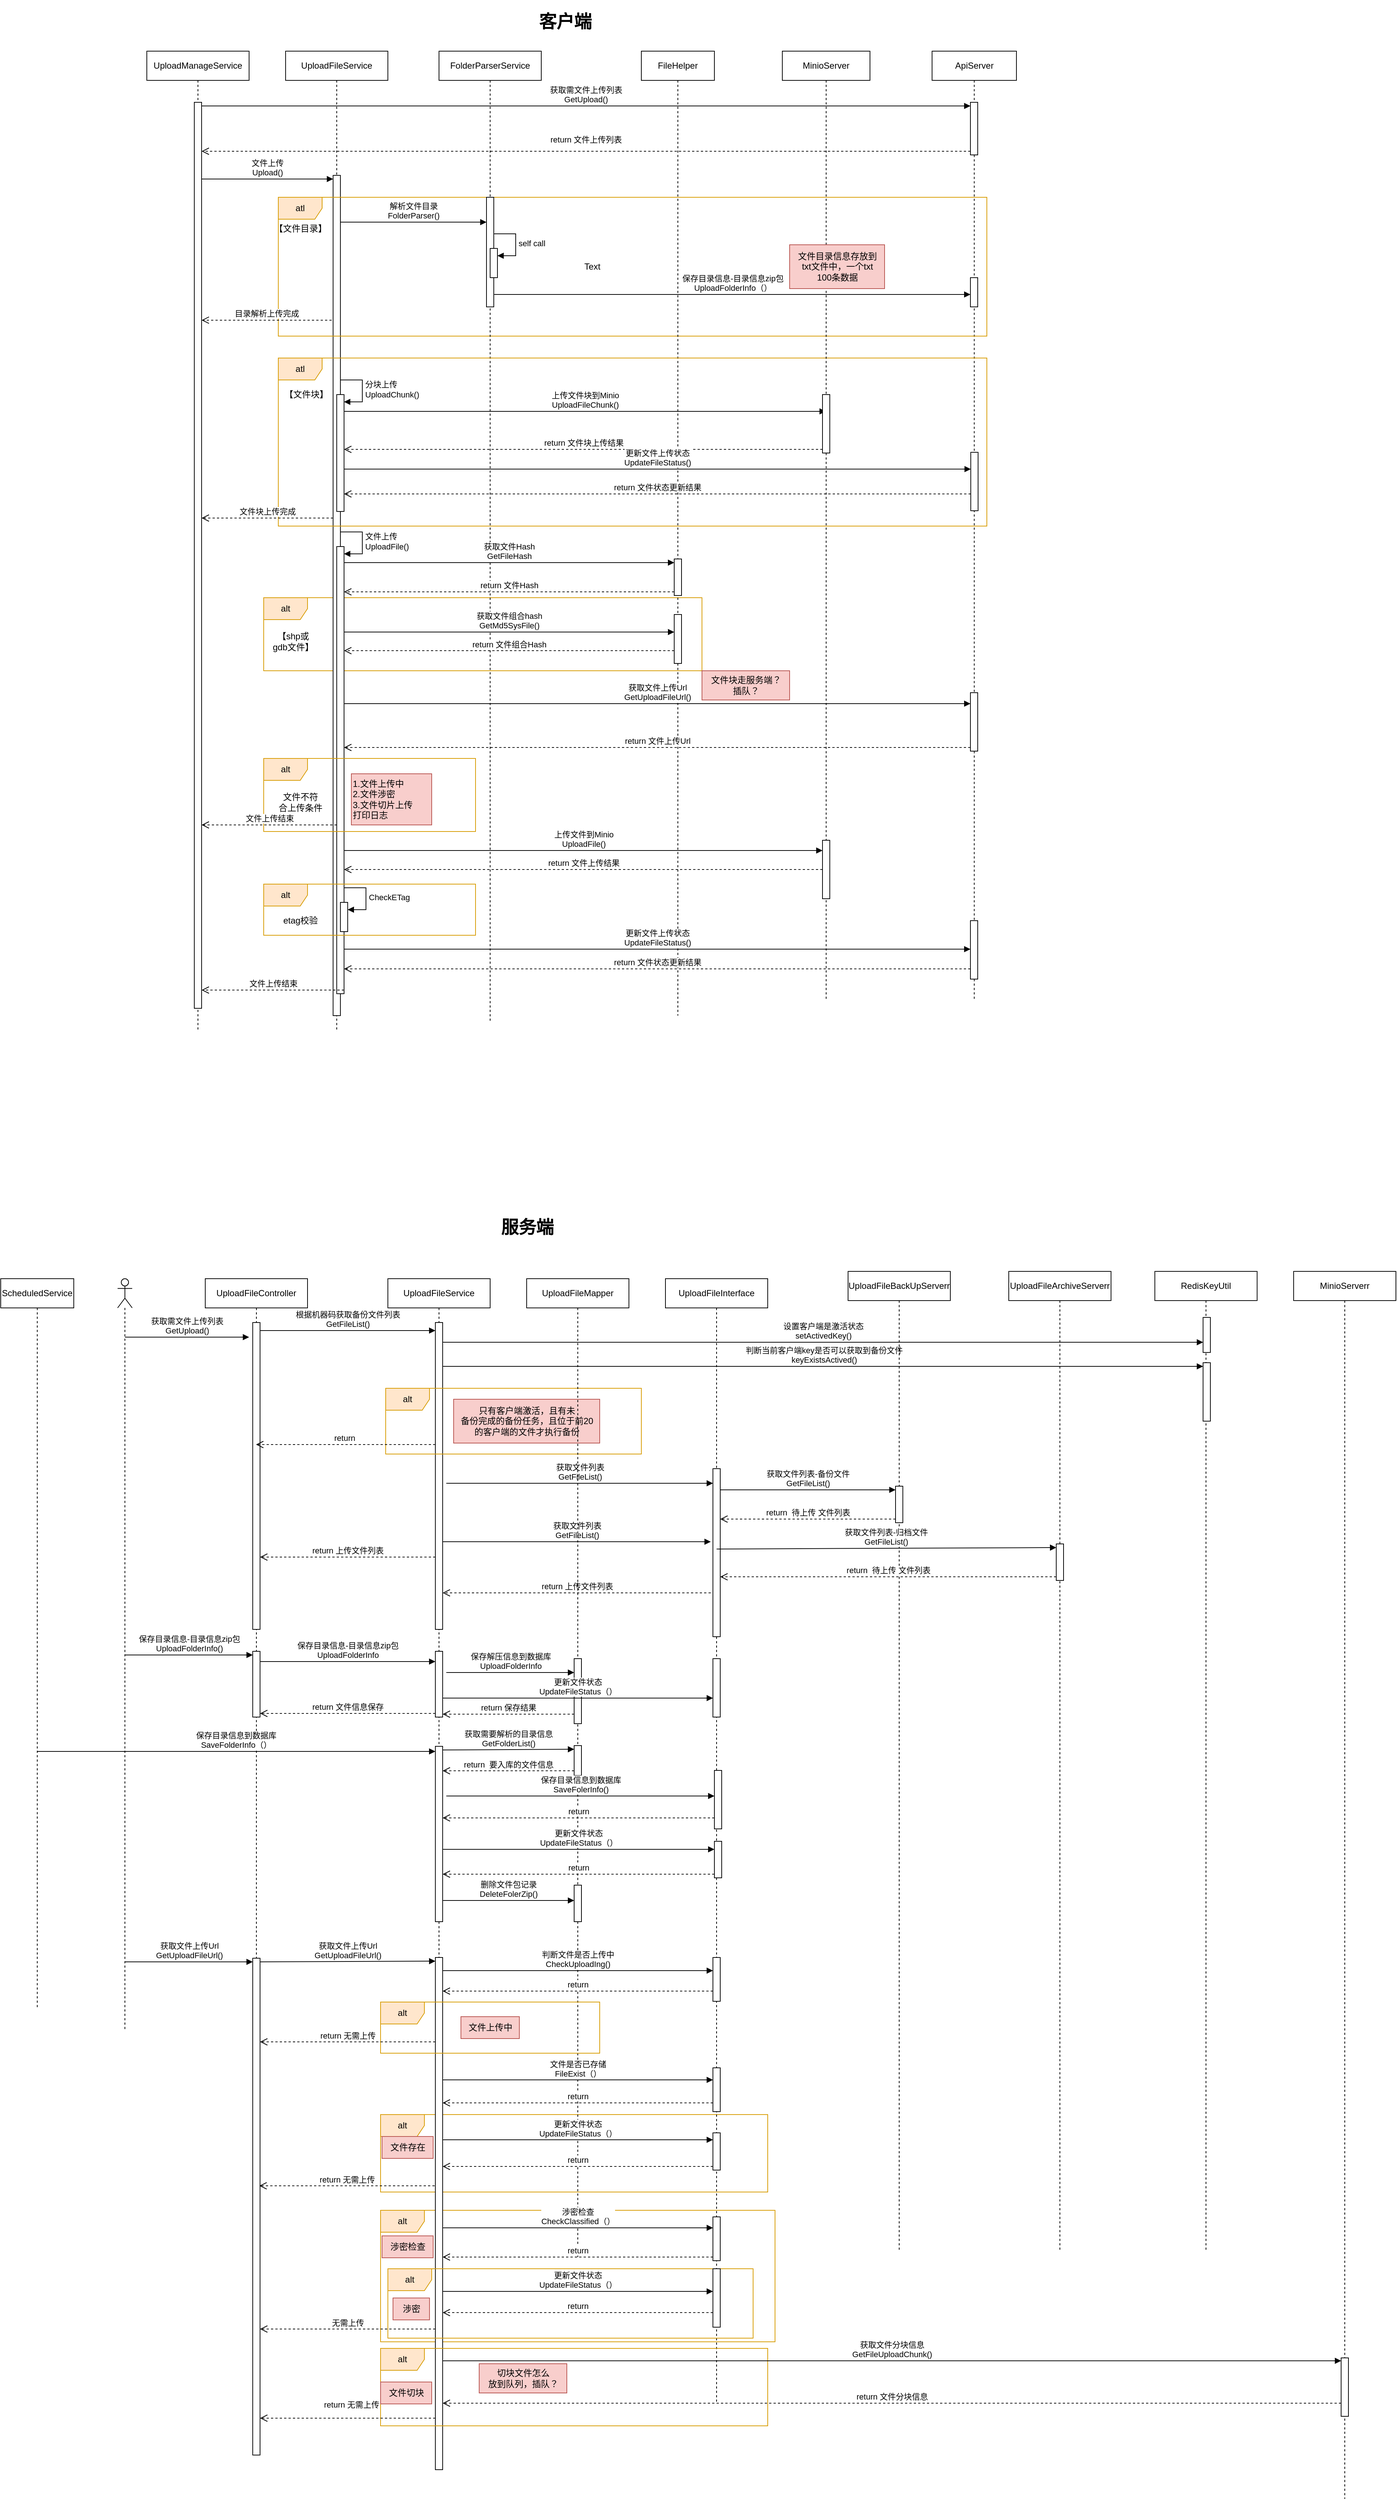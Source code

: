 <mxfile version="22.1.5" type="github">
  <diagram name="第 1 页" id="ISHrla_YPLOknCXL0Kuk">
    <mxGraphModel dx="2022" dy="622" grid="1" gridSize="10" guides="1" tooltips="1" connect="1" arrows="1" fold="1" page="1" pageScale="1" pageWidth="827" pageHeight="1169" math="0" shadow="0">
      <root>
        <mxCell id="0" />
        <mxCell id="1" parent="0" />
        <mxCell id="JdRyD5E2xtzkE8RPLCQu-171" value="alt" style="shape=umlFrame;whiteSpace=wrap;html=1;pointerEvents=0;fillColor=#ffe6cc;strokeColor=#d79b00;" vertex="1" parent="1">
          <mxGeometry x="370" y="3004" width="530" height="106" as="geometry" />
        </mxCell>
        <mxCell id="JdRyD5E2xtzkE8RPLCQu-163" value="alt" style="shape=umlFrame;whiteSpace=wrap;html=1;pointerEvents=0;fillColor=#ffe6cc;strokeColor=#d79b00;" vertex="1" parent="1">
          <mxGeometry x="370" y="3135" width="540" height="180" as="geometry" />
        </mxCell>
        <mxCell id="JdRyD5E2xtzkE8RPLCQu-32" value="alt" style="shape=umlFrame;whiteSpace=wrap;html=1;pointerEvents=0;fillColor=#ffe6cc;strokeColor=#d79b00;" vertex="1" parent="1">
          <mxGeometry x="210" y="928" width="600" height="100" as="geometry" />
        </mxCell>
        <mxCell id="JdRyD5E2xtzkE8RPLCQu-1" value="UploadManageService" style="shape=umlLifeline;perimeter=lifelinePerimeter;whiteSpace=wrap;html=1;container=1;dropTarget=0;collapsible=0;recursiveResize=0;outlineConnect=0;portConstraint=eastwest;newEdgeStyle={&quot;curved&quot;:0,&quot;rounded&quot;:0};" vertex="1" parent="1">
          <mxGeometry x="50" y="180" width="140" height="1340" as="geometry" />
        </mxCell>
        <mxCell id="JdRyD5E2xtzkE8RPLCQu-2" value="" style="html=1;points=[[0,0,0,0,5],[0,1,0,0,-5],[1,0,0,0,5],[1,1,0,0,-5]];perimeter=orthogonalPerimeter;outlineConnect=0;targetShapes=umlLifeline;portConstraint=eastwest;newEdgeStyle={&quot;curved&quot;:0,&quot;rounded&quot;:0};" vertex="1" parent="JdRyD5E2xtzkE8RPLCQu-1">
          <mxGeometry x="65" y="70" width="10" height="1240" as="geometry" />
        </mxCell>
        <mxCell id="JdRyD5E2xtzkE8RPLCQu-3" value="ApiServer" style="shape=umlLifeline;perimeter=lifelinePerimeter;whiteSpace=wrap;html=1;container=1;dropTarget=0;collapsible=0;recursiveResize=0;outlineConnect=0;portConstraint=eastwest;newEdgeStyle={&quot;curved&quot;:0,&quot;rounded&quot;:0};" vertex="1" parent="1">
          <mxGeometry x="1125" y="180" width="115.5" height="1300" as="geometry" />
        </mxCell>
        <mxCell id="JdRyD5E2xtzkE8RPLCQu-4" value="" style="html=1;points=[[0,0,0,0,5],[0,1,0,0,-5],[1,0,0,0,5],[1,1,0,0,-5]];perimeter=orthogonalPerimeter;outlineConnect=0;targetShapes=umlLifeline;portConstraint=eastwest;newEdgeStyle={&quot;curved&quot;:0,&quot;rounded&quot;:0};" vertex="1" parent="JdRyD5E2xtzkE8RPLCQu-3">
          <mxGeometry x="52.5" y="70" width="10" height="72" as="geometry" />
        </mxCell>
        <mxCell id="JdRyD5E2xtzkE8RPLCQu-5" value="" style="html=1;points=[[0,0,0,0,5],[0,1,0,0,-5],[1,0,0,0,5],[1,1,0,0,-5]];perimeter=orthogonalPerimeter;outlineConnect=0;targetShapes=umlLifeline;portConstraint=eastwest;newEdgeStyle={&quot;curved&quot;:0,&quot;rounded&quot;:0};" vertex="1" parent="JdRyD5E2xtzkE8RPLCQu-3">
          <mxGeometry x="52.5" y="310" width="10" height="40" as="geometry" />
        </mxCell>
        <mxCell id="JdRyD5E2xtzkE8RPLCQu-31" value="" style="html=1;points=[[0,0,0,0,5],[0,1,0,0,-5],[1,0,0,0,5],[1,1,0,0,-5]];perimeter=orthogonalPerimeter;outlineConnect=0;targetShapes=umlLifeline;portConstraint=eastwest;newEdgeStyle={&quot;curved&quot;:0,&quot;rounded&quot;:0};" vertex="1" parent="JdRyD5E2xtzkE8RPLCQu-3">
          <mxGeometry x="52.5" y="878" width="10" height="80" as="geometry" />
        </mxCell>
        <mxCell id="JdRyD5E2xtzkE8RPLCQu-73" value="" style="html=1;points=[[0,0,0,0,5],[0,1,0,0,-5],[1,0,0,0,5],[1,1,0,0,-5]];perimeter=orthogonalPerimeter;outlineConnect=0;targetShapes=umlLifeline;portConstraint=eastwest;newEdgeStyle={&quot;curved&quot;:0,&quot;rounded&quot;:0};" vertex="1" parent="JdRyD5E2xtzkE8RPLCQu-3">
          <mxGeometry x="52.5" y="1190" width="10" height="80" as="geometry" />
        </mxCell>
        <mxCell id="JdRyD5E2xtzkE8RPLCQu-8" value="获取需文件上传列表&lt;br&gt;GetUpload()" style="html=1;verticalAlign=bottom;endArrow=block;curved=0;rounded=0;entryX=0;entryY=0;entryDx=0;entryDy=5;entryPerimeter=0;exitX=1;exitY=0;exitDx=0;exitDy=5;exitPerimeter=0;" edge="1" parent="1" source="JdRyD5E2xtzkE8RPLCQu-2" target="JdRyD5E2xtzkE8RPLCQu-4">
          <mxGeometry x="-0.001" width="80" relative="1" as="geometry">
            <mxPoint x="130" y="260" as="sourcePoint" />
            <mxPoint x="210" y="260" as="targetPoint" />
            <mxPoint as="offset" />
          </mxGeometry>
        </mxCell>
        <mxCell id="JdRyD5E2xtzkE8RPLCQu-9" value="UploadFileService" style="shape=umlLifeline;perimeter=lifelinePerimeter;whiteSpace=wrap;html=1;container=1;dropTarget=0;collapsible=0;recursiveResize=0;outlineConnect=0;portConstraint=eastwest;newEdgeStyle={&quot;curved&quot;:0,&quot;rounded&quot;:0};" vertex="1" parent="1">
          <mxGeometry x="240" y="180" width="140" height="1340" as="geometry" />
        </mxCell>
        <mxCell id="JdRyD5E2xtzkE8RPLCQu-10" value="" style="html=1;points=[[0,0,0,0,5],[0,1,0,0,-5],[1,0,0,0,5],[1,1,0,0,-5]];perimeter=orthogonalPerimeter;outlineConnect=0;targetShapes=umlLifeline;portConstraint=eastwest;newEdgeStyle={&quot;curved&quot;:0,&quot;rounded&quot;:0};" vertex="1" parent="JdRyD5E2xtzkE8RPLCQu-9">
          <mxGeometry x="65" y="170" width="10" height="1150" as="geometry" />
        </mxCell>
        <mxCell id="JdRyD5E2xtzkE8RPLCQu-38" value="" style="html=1;points=[[0,0,0,0,5],[0,1,0,0,-5],[1,0,0,0,5],[1,1,0,0,-5]];perimeter=orthogonalPerimeter;outlineConnect=0;targetShapes=umlLifeline;portConstraint=eastwest;newEdgeStyle={&quot;curved&quot;:0,&quot;rounded&quot;:0};" vertex="1" parent="JdRyD5E2xtzkE8RPLCQu-9">
          <mxGeometry x="70" y="678" width="10" height="612" as="geometry" />
        </mxCell>
        <mxCell id="JdRyD5E2xtzkE8RPLCQu-39" value="文件上传&lt;br&gt;UploadFile()" style="html=1;align=left;spacingLeft=2;endArrow=block;rounded=0;edgeStyle=orthogonalEdgeStyle;curved=0;rounded=0;" edge="1" target="JdRyD5E2xtzkE8RPLCQu-38" parent="JdRyD5E2xtzkE8RPLCQu-9">
          <mxGeometry relative="1" as="geometry">
            <mxPoint x="75" y="658" as="sourcePoint" />
            <Array as="points">
              <mxPoint x="105" y="688" />
            </Array>
          </mxGeometry>
        </mxCell>
        <mxCell id="JdRyD5E2xtzkE8RPLCQu-12" value="文件上传&lt;br&gt;Upload()" style="html=1;verticalAlign=bottom;endArrow=block;curved=0;rounded=0;entryX=0;entryY=0;entryDx=0;entryDy=5;entryPerimeter=0;" edge="1" parent="1" source="JdRyD5E2xtzkE8RPLCQu-2" target="JdRyD5E2xtzkE8RPLCQu-10">
          <mxGeometry width="80" relative="1" as="geometry">
            <mxPoint x="140" y="350" as="sourcePoint" />
            <mxPoint x="220" y="350" as="targetPoint" />
          </mxGeometry>
        </mxCell>
        <mxCell id="JdRyD5E2xtzkE8RPLCQu-13" value="atl" style="shape=umlFrame;whiteSpace=wrap;html=1;pointerEvents=0;fillColor=#ffe6cc;strokeColor=#d79b00;" vertex="1" parent="1">
          <mxGeometry x="230" y="380" width="970" height="190" as="geometry" />
        </mxCell>
        <mxCell id="JdRyD5E2xtzkE8RPLCQu-14" value="【文件目录&lt;span style=&quot;background-color: rgb(255, 255, 255);&quot;&gt;】&lt;/span&gt;" style="text;html=1;align=center;verticalAlign=middle;resizable=0;points=[];autosize=1;strokeColor=none;fillColor=none;" vertex="1" parent="1">
          <mxGeometry x="210" y="408" width="100" height="30" as="geometry" />
        </mxCell>
        <mxCell id="JdRyD5E2xtzkE8RPLCQu-15" value="FolderParserService" style="shape=umlLifeline;perimeter=lifelinePerimeter;whiteSpace=wrap;html=1;container=1;dropTarget=0;collapsible=0;recursiveResize=0;outlineConnect=0;portConstraint=eastwest;newEdgeStyle={&quot;curved&quot;:0,&quot;rounded&quot;:0};" vertex="1" parent="1">
          <mxGeometry x="450" y="180" width="140" height="1330" as="geometry" />
        </mxCell>
        <mxCell id="JdRyD5E2xtzkE8RPLCQu-16" value="" style="html=1;points=[[0,0,0,0,5],[0,1,0,0,-5],[1,0,0,0,5],[1,1,0,0,-5]];perimeter=orthogonalPerimeter;outlineConnect=0;targetShapes=umlLifeline;portConstraint=eastwest;newEdgeStyle={&quot;curved&quot;:0,&quot;rounded&quot;:0};" vertex="1" parent="JdRyD5E2xtzkE8RPLCQu-15">
          <mxGeometry x="65" y="200" width="10" height="150" as="geometry" />
        </mxCell>
        <mxCell id="JdRyD5E2xtzkE8RPLCQu-19" value="" style="html=1;points=[[0,0,0,0,5],[0,1,0,0,-5],[1,0,0,0,5],[1,1,0,0,-5]];perimeter=orthogonalPerimeter;outlineConnect=0;targetShapes=umlLifeline;portConstraint=eastwest;newEdgeStyle={&quot;curved&quot;:0,&quot;rounded&quot;:0};" vertex="1" parent="JdRyD5E2xtzkE8RPLCQu-15">
          <mxGeometry x="70" y="270" width="10" height="40" as="geometry" />
        </mxCell>
        <mxCell id="JdRyD5E2xtzkE8RPLCQu-20" value="self call" style="html=1;align=left;spacingLeft=2;endArrow=block;rounded=0;edgeStyle=orthogonalEdgeStyle;curved=0;rounded=0;" edge="1" target="JdRyD5E2xtzkE8RPLCQu-19" parent="JdRyD5E2xtzkE8RPLCQu-15">
          <mxGeometry relative="1" as="geometry">
            <mxPoint x="75" y="250" as="sourcePoint" />
            <Array as="points">
              <mxPoint x="105" y="280" />
            </Array>
          </mxGeometry>
        </mxCell>
        <mxCell id="JdRyD5E2xtzkE8RPLCQu-17" value="解析文件目录&lt;br&gt;FolderParser()" style="html=1;verticalAlign=bottom;endArrow=block;curved=0;rounded=0;" edge="1" parent="1">
          <mxGeometry width="80" relative="1" as="geometry">
            <mxPoint x="315" y="414" as="sourcePoint" />
            <mxPoint x="515" y="414" as="targetPoint" />
            <mxPoint as="offset" />
          </mxGeometry>
        </mxCell>
        <mxCell id="JdRyD5E2xtzkE8RPLCQu-21" value="保存目录信息-目录信息zip包&lt;br&gt;UploadFolderInfo（）" style="html=1;verticalAlign=bottom;endArrow=block;curved=0;rounded=0;" edge="1" parent="1" target="JdRyD5E2xtzkE8RPLCQu-5">
          <mxGeometry x="0.001" width="80" relative="1" as="geometry">
            <mxPoint x="525" y="513" as="sourcePoint" />
            <mxPoint x="1177.75" y="513" as="targetPoint" />
            <mxPoint as="offset" />
          </mxGeometry>
        </mxCell>
        <mxCell id="JdRyD5E2xtzkE8RPLCQu-23" value="目录解析上传完成" style="html=1;verticalAlign=bottom;endArrow=open;dashed=1;endSize=8;curved=0;rounded=0;exitX=-0.2;exitY=0.415;exitDx=0;exitDy=0;exitPerimeter=0;" edge="1" parent="1">
          <mxGeometry relative="1" as="geometry">
            <mxPoint x="303" y="548.2" as="sourcePoint" />
            <mxPoint x="125" y="548.2" as="targetPoint" />
          </mxGeometry>
        </mxCell>
        <mxCell id="JdRyD5E2xtzkE8RPLCQu-24" value="FileHelper" style="shape=umlLifeline;perimeter=lifelinePerimeter;whiteSpace=wrap;html=1;container=1;dropTarget=0;collapsible=0;recursiveResize=0;outlineConnect=0;portConstraint=eastwest;newEdgeStyle={&quot;curved&quot;:0,&quot;rounded&quot;:0};" vertex="1" parent="1">
          <mxGeometry x="727" y="180" width="100" height="1320" as="geometry" />
        </mxCell>
        <mxCell id="JdRyD5E2xtzkE8RPLCQu-25" value="" style="html=1;points=[[0,0,0,0,5],[0,1,0,0,-5],[1,0,0,0,5],[1,1,0,0,-5]];perimeter=orthogonalPerimeter;outlineConnect=0;targetShapes=umlLifeline;portConstraint=eastwest;newEdgeStyle={&quot;curved&quot;:0,&quot;rounded&quot;:0};" vertex="1" parent="JdRyD5E2xtzkE8RPLCQu-24">
          <mxGeometry x="45" y="695" width="10" height="50" as="geometry" />
        </mxCell>
        <mxCell id="JdRyD5E2xtzkE8RPLCQu-26" value="获取文件Hash&lt;br&gt;GetFileHash" style="html=1;verticalAlign=bottom;endArrow=block;curved=0;rounded=0;entryX=0;entryY=0;entryDx=0;entryDy=5;entryPerimeter=0;" edge="1" parent="1" source="JdRyD5E2xtzkE8RPLCQu-38" target="JdRyD5E2xtzkE8RPLCQu-25">
          <mxGeometry width="80" relative="1" as="geometry">
            <mxPoint x="315" y="882" as="sourcePoint" />
            <mxPoint x="772" y="882" as="targetPoint" />
          </mxGeometry>
        </mxCell>
        <mxCell id="JdRyD5E2xtzkE8RPLCQu-27" value="return 文件上传列表" style="html=1;verticalAlign=bottom;endArrow=open;dashed=1;endSize=8;curved=0;rounded=0;exitX=0;exitY=1;exitDx=0;exitDy=-5;exitPerimeter=0;" edge="1" parent="1" source="JdRyD5E2xtzkE8RPLCQu-4" target="JdRyD5E2xtzkE8RPLCQu-2">
          <mxGeometry x="0.001" y="-7" relative="1" as="geometry">
            <mxPoint x="840" y="310" as="sourcePoint" />
            <mxPoint x="760" y="310" as="targetPoint" />
            <mxPoint as="offset" />
          </mxGeometry>
        </mxCell>
        <mxCell id="JdRyD5E2xtzkE8RPLCQu-29" value="return 文件Hash" style="html=1;verticalAlign=bottom;endArrow=open;dashed=1;endSize=8;curved=0;rounded=0;exitX=0;exitY=1;exitDx=0;exitDy=-5;exitPerimeter=0;" edge="1" parent="1" source="JdRyD5E2xtzkE8RPLCQu-25" target="JdRyD5E2xtzkE8RPLCQu-38">
          <mxGeometry relative="1" as="geometry">
            <mxPoint x="690" y="925" as="sourcePoint" />
            <mxPoint x="315" y="920" as="targetPoint" />
          </mxGeometry>
        </mxCell>
        <mxCell id="JdRyD5E2xtzkE8RPLCQu-33" value="【shp或&lt;br style=&quot;border-color: var(--border-color);&quot;&gt;gdb文件】" style="text;html=1;align=center;verticalAlign=middle;resizable=0;points=[];autosize=1;strokeColor=none;fillColor=none;" vertex="1" parent="1">
          <mxGeometry x="210" y="968" width="80" height="40" as="geometry" />
        </mxCell>
        <mxCell id="JdRyD5E2xtzkE8RPLCQu-34" value="获取文件组合hash&lt;br&gt;GetMd5SysFile()" style="html=1;verticalAlign=bottom;endArrow=block;curved=0;rounded=0;" edge="1" parent="1">
          <mxGeometry width="80" relative="1" as="geometry">
            <mxPoint x="320" y="975" as="sourcePoint" />
            <mxPoint x="772" y="975" as="targetPoint" />
          </mxGeometry>
        </mxCell>
        <mxCell id="JdRyD5E2xtzkE8RPLCQu-35" value="" style="html=1;points=[[0,0,0,0,5],[0,1,0,0,-5],[1,0,0,0,5],[1,1,0,0,-5]];perimeter=orthogonalPerimeter;outlineConnect=0;targetShapes=umlLifeline;portConstraint=eastwest;newEdgeStyle={&quot;curved&quot;:0,&quot;rounded&quot;:0};" vertex="1" parent="1">
          <mxGeometry x="772" y="951" width="10" height="67" as="geometry" />
        </mxCell>
        <mxCell id="JdRyD5E2xtzkE8RPLCQu-36" value="return 文件组合Hash" style="html=1;verticalAlign=bottom;endArrow=open;dashed=1;endSize=8;curved=0;rounded=0;" edge="1" parent="1">
          <mxGeometry relative="1" as="geometry">
            <mxPoint x="772" y="1000.5" as="sourcePoint" />
            <mxPoint x="320" y="1000.5" as="targetPoint" />
          </mxGeometry>
        </mxCell>
        <mxCell id="JdRyD5E2xtzkE8RPLCQu-40" value="获取文件上传Url&lt;br&gt;GetUploadFileUrl()" style="html=1;verticalAlign=bottom;endArrow=block;curved=0;rounded=0;" edge="1" parent="1">
          <mxGeometry x="0.001" width="80" relative="1" as="geometry">
            <mxPoint x="320" y="1073" as="sourcePoint" />
            <mxPoint x="1177.5" y="1073" as="targetPoint" />
            <mxPoint as="offset" />
          </mxGeometry>
        </mxCell>
        <mxCell id="JdRyD5E2xtzkE8RPLCQu-41" value="return 文件上传Url" style="html=1;verticalAlign=bottom;endArrow=open;dashed=1;endSize=8;curved=0;rounded=0;exitX=0;exitY=1;exitDx=0;exitDy=-5;exitPerimeter=0;" edge="1" parent="1" source="JdRyD5E2xtzkE8RPLCQu-31" target="JdRyD5E2xtzkE8RPLCQu-38">
          <mxGeometry x="0.001" relative="1" as="geometry">
            <mxPoint x="1150" y="1128" as="sourcePoint" />
            <mxPoint x="1070" y="1128" as="targetPoint" />
            <mxPoint as="offset" />
          </mxGeometry>
        </mxCell>
        <mxCell id="JdRyD5E2xtzkE8RPLCQu-42" value="alt" style="shape=umlFrame;whiteSpace=wrap;html=1;pointerEvents=0;fillColor=#ffe6cc;strokeColor=#d79b00;" vertex="1" parent="1">
          <mxGeometry x="210" y="1148" width="290" height="100" as="geometry" />
        </mxCell>
        <mxCell id="JdRyD5E2xtzkE8RPLCQu-43" value="文件不符&lt;br&gt;合上传条件" style="text;html=1;align=center;verticalAlign=middle;resizable=0;points=[];autosize=1;strokeColor=none;fillColor=none;" vertex="1" parent="1">
          <mxGeometry x="220" y="1188" width="80" height="40" as="geometry" />
        </mxCell>
        <mxCell id="JdRyD5E2xtzkE8RPLCQu-44" value="atl" style="shape=umlFrame;whiteSpace=wrap;html=1;pointerEvents=0;fillColor=#ffe6cc;strokeColor=#d79b00;" vertex="1" parent="1">
          <mxGeometry x="230" y="600" width="970" height="230" as="geometry" />
        </mxCell>
        <mxCell id="JdRyD5E2xtzkE8RPLCQu-45" value="【文件块&lt;span style=&quot;background-color: rgb(255, 255, 255);&quot;&gt;】&lt;/span&gt;" style="text;html=1;align=center;verticalAlign=middle;resizable=0;points=[];autosize=1;strokeColor=none;fillColor=none;" vertex="1" parent="1">
          <mxGeometry x="228" y="635" width="80" height="30" as="geometry" />
        </mxCell>
        <mxCell id="JdRyD5E2xtzkE8RPLCQu-46" value="" style="html=1;points=[[0,0,0,0,5],[0,1,0,0,-5],[1,0,0,0,5],[1,1,0,0,-5]];perimeter=orthogonalPerimeter;outlineConnect=0;targetShapes=umlLifeline;portConstraint=eastwest;newEdgeStyle={&quot;curved&quot;:0,&quot;rounded&quot;:0};" vertex="1" parent="1">
          <mxGeometry x="310" y="650" width="10" height="160" as="geometry" />
        </mxCell>
        <mxCell id="JdRyD5E2xtzkE8RPLCQu-47" value="分块上传&lt;br&gt;UploadChunk()" style="html=1;align=left;spacingLeft=2;endArrow=block;rounded=0;edgeStyle=orthogonalEdgeStyle;curved=0;rounded=0;" edge="1" target="JdRyD5E2xtzkE8RPLCQu-46" parent="1">
          <mxGeometry relative="1" as="geometry">
            <mxPoint x="315" y="630" as="sourcePoint" />
            <Array as="points">
              <mxPoint x="345" y="660" />
            </Array>
          </mxGeometry>
        </mxCell>
        <mxCell id="JdRyD5E2xtzkE8RPLCQu-48" value="上传文件块到Minio&lt;br&gt;UploadFileChunk()" style="html=1;verticalAlign=bottom;endArrow=block;curved=0;rounded=0;" edge="1" parent="1">
          <mxGeometry x="0.001" width="80" relative="1" as="geometry">
            <mxPoint x="320" y="673" as="sourcePoint" />
            <mxPoint x="979.5" y="673" as="targetPoint" />
            <mxPoint as="offset" />
          </mxGeometry>
        </mxCell>
        <mxCell id="JdRyD5E2xtzkE8RPLCQu-49" value="MinioServer" style="shape=umlLifeline;perimeter=lifelinePerimeter;whiteSpace=wrap;html=1;container=1;dropTarget=0;collapsible=0;recursiveResize=0;outlineConnect=0;portConstraint=eastwest;newEdgeStyle={&quot;curved&quot;:0,&quot;rounded&quot;:0};" vertex="1" parent="1">
          <mxGeometry x="920" y="180" width="120" height="1300" as="geometry" />
        </mxCell>
        <mxCell id="JdRyD5E2xtzkE8RPLCQu-51" value="" style="html=1;points=[[0,0,0,0,5],[0,1,0,0,-5],[1,0,0,0,5],[1,1,0,0,-5]];perimeter=orthogonalPerimeter;outlineConnect=0;targetShapes=umlLifeline;portConstraint=eastwest;newEdgeStyle={&quot;curved&quot;:0,&quot;rounded&quot;:0};" vertex="1" parent="JdRyD5E2xtzkE8RPLCQu-49">
          <mxGeometry x="55" y="470" width="10" height="80" as="geometry" />
        </mxCell>
        <mxCell id="JdRyD5E2xtzkE8RPLCQu-65" value="" style="html=1;points=[[0,0,0,0,5],[0,1,0,0,-5],[1,0,0,0,5],[1,1,0,0,-5]];perimeter=orthogonalPerimeter;outlineConnect=0;targetShapes=umlLifeline;portConstraint=eastwest;newEdgeStyle={&quot;curved&quot;:0,&quot;rounded&quot;:0};" vertex="1" parent="JdRyD5E2xtzkE8RPLCQu-49">
          <mxGeometry x="55" y="1080" width="10" height="80" as="geometry" />
        </mxCell>
        <mxCell id="JdRyD5E2xtzkE8RPLCQu-52" value="return 文件块上传结果" style="html=1;verticalAlign=bottom;endArrow=open;dashed=1;endSize=8;curved=0;rounded=0;exitX=0;exitY=1;exitDx=0;exitDy=-5;exitPerimeter=0;" edge="1" parent="1" source="JdRyD5E2xtzkE8RPLCQu-51" target="JdRyD5E2xtzkE8RPLCQu-46">
          <mxGeometry relative="1" as="geometry">
            <mxPoint x="750" y="730" as="sourcePoint" />
            <mxPoint x="670" y="730" as="targetPoint" />
          </mxGeometry>
        </mxCell>
        <mxCell id="JdRyD5E2xtzkE8RPLCQu-53" value="" style="html=1;points=[[0,0,0,0,5],[0,1,0,0,-5],[1,0,0,0,5],[1,1,0,0,-5]];perimeter=orthogonalPerimeter;outlineConnect=0;targetShapes=umlLifeline;portConstraint=eastwest;newEdgeStyle={&quot;curved&quot;:0,&quot;rounded&quot;:0};" vertex="1" parent="1">
          <mxGeometry x="1178" y="729" width="10" height="80" as="geometry" />
        </mxCell>
        <mxCell id="JdRyD5E2xtzkE8RPLCQu-54" value="更新文件上传状态&lt;br&gt;UpdateFileStatus()" style="html=1;verticalAlign=bottom;endArrow=block;curved=0;rounded=0;" edge="1" parent="1">
          <mxGeometry width="80" relative="1" as="geometry">
            <mxPoint x="320" y="752" as="sourcePoint" />
            <mxPoint x="1178" y="752" as="targetPoint" />
            <mxPoint as="offset" />
          </mxGeometry>
        </mxCell>
        <mxCell id="JdRyD5E2xtzkE8RPLCQu-56" value="return 文件状态更新结果" style="html=1;verticalAlign=bottom;endArrow=open;dashed=1;endSize=8;curved=0;rounded=0;entryX=1;entryY=0.875;entryDx=0;entryDy=0;entryPerimeter=0;" edge="1" parent="1">
          <mxGeometry relative="1" as="geometry">
            <mxPoint x="1178" y="786" as="sourcePoint" />
            <mxPoint x="320" y="786" as="targetPoint" />
          </mxGeometry>
        </mxCell>
        <mxCell id="JdRyD5E2xtzkE8RPLCQu-57" value="文件块上传完成" style="html=1;verticalAlign=bottom;endArrow=open;dashed=1;endSize=8;curved=0;rounded=0;" edge="1" parent="1">
          <mxGeometry relative="1" as="geometry">
            <mxPoint x="305" y="819" as="sourcePoint" />
            <mxPoint x="125" y="819" as="targetPoint" />
          </mxGeometry>
        </mxCell>
        <mxCell id="JdRyD5E2xtzkE8RPLCQu-60" value="1.文件上传中&lt;br&gt;2.文件涉密&lt;br&gt;3.文件切片上传&lt;br&gt;打印日志" style="text;html=1;align=left;verticalAlign=middle;resizable=0;points=[];autosize=1;strokeColor=#b85450;fillColor=#f8cecc;" vertex="1" parent="1">
          <mxGeometry x="330" y="1169" width="110" height="70" as="geometry" />
        </mxCell>
        <mxCell id="JdRyD5E2xtzkE8RPLCQu-64" value="文件上传结束" style="html=1;verticalAlign=bottom;endArrow=open;dashed=1;endSize=8;curved=0;rounded=0;" edge="1" parent="1">
          <mxGeometry relative="1" as="geometry">
            <mxPoint x="310" y="1239" as="sourcePoint" />
            <mxPoint x="125" y="1239" as="targetPoint" />
          </mxGeometry>
        </mxCell>
        <mxCell id="JdRyD5E2xtzkE8RPLCQu-66" value="上传文件到Minio&lt;br style=&quot;border-color: var(--border-color);&quot;&gt;UploadFile()" style="html=1;verticalAlign=bottom;endArrow=block;curved=0;rounded=0;" edge="1" parent="1">
          <mxGeometry x="0.002" width="80" relative="1" as="geometry">
            <mxPoint x="320" y="1274" as="sourcePoint" />
            <mxPoint x="975" y="1274" as="targetPoint" />
            <mxPoint as="offset" />
          </mxGeometry>
        </mxCell>
        <mxCell id="JdRyD5E2xtzkE8RPLCQu-67" value="return 文件上传结果" style="html=1;verticalAlign=bottom;endArrow=open;dashed=1;endSize=8;curved=0;rounded=0;" edge="1" parent="1" source="JdRyD5E2xtzkE8RPLCQu-65" target="JdRyD5E2xtzkE8RPLCQu-38">
          <mxGeometry relative="1" as="geometry">
            <mxPoint x="830" y="1320" as="sourcePoint" />
            <mxPoint x="750" y="1320" as="targetPoint" />
          </mxGeometry>
        </mxCell>
        <mxCell id="JdRyD5E2xtzkE8RPLCQu-68" value="alt" style="shape=umlFrame;whiteSpace=wrap;html=1;pointerEvents=0;fillColor=#ffe6cc;strokeColor=#d79b00;" vertex="1" parent="1">
          <mxGeometry x="210" y="1320" width="290" height="70" as="geometry" />
        </mxCell>
        <mxCell id="JdRyD5E2xtzkE8RPLCQu-69" value="etag校验" style="text;html=1;align=center;verticalAlign=middle;resizable=0;points=[];autosize=1;strokeColor=none;fillColor=none;" vertex="1" parent="1">
          <mxGeometry x="225" y="1355" width="70" height="30" as="geometry" />
        </mxCell>
        <mxCell id="JdRyD5E2xtzkE8RPLCQu-70" value="" style="html=1;points=[[0,0,0,0,5],[0,1,0,0,-5],[1,0,0,0,5],[1,1,0,0,-5]];perimeter=orthogonalPerimeter;outlineConnect=0;targetShapes=umlLifeline;portConstraint=eastwest;newEdgeStyle={&quot;curved&quot;:0,&quot;rounded&quot;:0};" vertex="1" parent="1">
          <mxGeometry x="315" y="1345" width="10" height="40" as="geometry" />
        </mxCell>
        <mxCell id="JdRyD5E2xtzkE8RPLCQu-71" value="CheckETag" style="html=1;align=left;spacingLeft=2;endArrow=block;rounded=0;edgeStyle=orthogonalEdgeStyle;curved=0;rounded=0;" edge="1" target="JdRyD5E2xtzkE8RPLCQu-70" parent="1">
          <mxGeometry relative="1" as="geometry">
            <mxPoint x="320" y="1325" as="sourcePoint" />
            <Array as="points">
              <mxPoint x="350" y="1355" />
            </Array>
          </mxGeometry>
        </mxCell>
        <mxCell id="JdRyD5E2xtzkE8RPLCQu-72" value="更新文件上传状态&lt;br style=&quot;border-color: var(--border-color);&quot;&gt;UpdateFileStatus()" style="html=1;verticalAlign=bottom;endArrow=block;curved=0;rounded=0;" edge="1" parent="1">
          <mxGeometry x="0.001" width="80" relative="1" as="geometry">
            <mxPoint x="320" y="1409" as="sourcePoint" />
            <mxPoint x="1177.5" y="1409" as="targetPoint" />
            <mxPoint as="offset" />
          </mxGeometry>
        </mxCell>
        <mxCell id="JdRyD5E2xtzkE8RPLCQu-75" value="return 文件状态更新结果" style="html=1;verticalAlign=bottom;endArrow=open;dashed=1;endSize=8;curved=0;rounded=0;" edge="1" parent="1">
          <mxGeometry x="0.001" relative="1" as="geometry">
            <mxPoint x="1177.5" y="1436" as="sourcePoint" />
            <mxPoint x="320" y="1436" as="targetPoint" />
            <mxPoint as="offset" />
          </mxGeometry>
        </mxCell>
        <mxCell id="JdRyD5E2xtzkE8RPLCQu-76" value="文件上传结束" style="html=1;verticalAlign=bottom;endArrow=open;dashed=1;endSize=8;curved=0;rounded=0;exitX=1;exitY=1;exitDx=0;exitDy=-5;exitPerimeter=0;" edge="1" parent="1" source="JdRyD5E2xtzkE8RPLCQu-38" target="JdRyD5E2xtzkE8RPLCQu-2">
          <mxGeometry relative="1" as="geometry">
            <mxPoint x="300" y="1450" as="sourcePoint" />
            <mxPoint x="220" y="1450" as="targetPoint" />
          </mxGeometry>
        </mxCell>
        <mxCell id="JdRyD5E2xtzkE8RPLCQu-79" value="文件块走服务端？&lt;br style=&quot;border-color: var(--border-color);&quot;&gt;&lt;span style=&quot;&quot;&gt;插队？&lt;/span&gt;" style="text;html=1;align=center;verticalAlign=middle;resizable=0;points=[];autosize=1;strokeColor=#b85450;fillColor=#f8cecc;" vertex="1" parent="1">
          <mxGeometry x="810" y="1028" width="120" height="40" as="geometry" />
        </mxCell>
        <mxCell id="JdRyD5E2xtzkE8RPLCQu-80" value="文件目录信息存放到&lt;br&gt;txt文件中，一个txt&lt;br&gt;100条数据" style="text;html=1;align=center;verticalAlign=middle;resizable=0;points=[];autosize=1;strokeColor=#b85450;fillColor=#f8cecc;" vertex="1" parent="1">
          <mxGeometry x="930" y="445" width="130" height="60" as="geometry" />
        </mxCell>
        <mxCell id="JdRyD5E2xtzkE8RPLCQu-81" value="UploadFileController" style="shape=umlLifeline;perimeter=lifelinePerimeter;whiteSpace=wrap;html=1;container=1;dropTarget=0;collapsible=0;recursiveResize=0;outlineConnect=0;portConstraint=eastwest;newEdgeStyle={&quot;curved&quot;:0,&quot;rounded&quot;:0};" vertex="1" parent="1">
          <mxGeometry x="130" y="1860" width="140" height="1610" as="geometry" />
        </mxCell>
        <mxCell id="JdRyD5E2xtzkE8RPLCQu-82" value="" style="html=1;points=[[0,0,0,0,5],[0,1,0,0,-5],[1,0,0,0,5],[1,1,0,0,-5]];perimeter=orthogonalPerimeter;outlineConnect=0;targetShapes=umlLifeline;portConstraint=eastwest;newEdgeStyle={&quot;curved&quot;:0,&quot;rounded&quot;:0};" vertex="1" parent="JdRyD5E2xtzkE8RPLCQu-81">
          <mxGeometry x="65" y="60" width="10" height="420" as="geometry" />
        </mxCell>
        <mxCell id="JdRyD5E2xtzkE8RPLCQu-122" value="" style="html=1;points=[[0,0,0,0,5],[0,1,0,0,-5],[1,0,0,0,5],[1,1,0,0,-5]];perimeter=orthogonalPerimeter;outlineConnect=0;targetShapes=umlLifeline;portConstraint=eastwest;newEdgeStyle={&quot;curved&quot;:0,&quot;rounded&quot;:0};" vertex="1" parent="JdRyD5E2xtzkE8RPLCQu-81">
          <mxGeometry x="65" y="510" width="10" height="90" as="geometry" />
        </mxCell>
        <mxCell id="JdRyD5E2xtzkE8RPLCQu-153" value="" style="html=1;points=[[0,0,0,0,5],[0,1,0,0,-5],[1,0,0,0,5],[1,1,0,0,-5]];perimeter=orthogonalPerimeter;outlineConnect=0;targetShapes=umlLifeline;portConstraint=eastwest;newEdgeStyle={&quot;curved&quot;:0,&quot;rounded&quot;:0};" vertex="1" parent="JdRyD5E2xtzkE8RPLCQu-81">
          <mxGeometry x="65" y="930" width="10" height="680" as="geometry" />
        </mxCell>
        <mxCell id="JdRyD5E2xtzkE8RPLCQu-83" value="Text" style="text;html=1;strokeColor=none;fillColor=none;align=center;verticalAlign=middle;whiteSpace=wrap;rounded=0;" vertex="1" parent="1">
          <mxGeometry x="630" y="460" width="60" height="30" as="geometry" />
        </mxCell>
        <mxCell id="JdRyD5E2xtzkE8RPLCQu-84" value="&lt;h1&gt;客户端&lt;/h1&gt;&lt;p&gt;&lt;br&gt;&lt;/p&gt;" style="text;html=1;strokeColor=none;fillColor=none;spacing=5;spacingTop=-20;whiteSpace=wrap;overflow=hidden;rounded=0;" vertex="1" parent="1">
          <mxGeometry x="582" y="120" width="190" height="40" as="geometry" />
        </mxCell>
        <mxCell id="JdRyD5E2xtzkE8RPLCQu-85" value="&lt;h1&gt;服务端&lt;/h1&gt;&lt;p&gt;&lt;br&gt;&lt;/p&gt;" style="text;html=1;strokeColor=none;fillColor=none;spacing=5;spacingTop=-20;whiteSpace=wrap;overflow=hidden;rounded=0;" vertex="1" parent="1">
          <mxGeometry x="530" y="1770" width="190" height="40" as="geometry" />
        </mxCell>
        <mxCell id="JdRyD5E2xtzkE8RPLCQu-87" value="获取需文件上传列表&lt;br style=&quot;border-color: var(--border-color);&quot;&gt;GetUpload()" style="html=1;verticalAlign=bottom;endArrow=block;curved=0;rounded=0;" edge="1" parent="1" source="JdRyD5E2xtzkE8RPLCQu-90">
          <mxGeometry width="80" relative="1" as="geometry">
            <mxPoint x="70" y="1940" as="sourcePoint" />
            <mxPoint x="190" y="1940" as="targetPoint" />
            <mxPoint as="offset" />
          </mxGeometry>
        </mxCell>
        <mxCell id="JdRyD5E2xtzkE8RPLCQu-90" value="" style="shape=umlLifeline;perimeter=lifelinePerimeter;whiteSpace=wrap;html=1;container=1;dropTarget=0;collapsible=0;recursiveResize=0;outlineConnect=0;portConstraint=eastwest;newEdgeStyle={&quot;curved&quot;:0,&quot;rounded&quot;:0};participant=umlActor;" vertex="1" parent="1">
          <mxGeometry x="10" y="1860" width="20" height="1030" as="geometry" />
        </mxCell>
        <mxCell id="JdRyD5E2xtzkE8RPLCQu-91" value="UploadFileService" style="shape=umlLifeline;perimeter=lifelinePerimeter;whiteSpace=wrap;html=1;container=1;dropTarget=0;collapsible=0;recursiveResize=0;outlineConnect=0;portConstraint=eastwest;newEdgeStyle={&quot;curved&quot;:0,&quot;rounded&quot;:0};" vertex="1" parent="1">
          <mxGeometry x="380" y="1860" width="140" height="1630" as="geometry" />
        </mxCell>
        <mxCell id="JdRyD5E2xtzkE8RPLCQu-92" value="" style="html=1;points=[[0,0,0,0,5],[0,1,0,0,-5],[1,0,0,0,5],[1,1,0,0,-5]];perimeter=orthogonalPerimeter;outlineConnect=0;targetShapes=umlLifeline;portConstraint=eastwest;newEdgeStyle={&quot;curved&quot;:0,&quot;rounded&quot;:0};" vertex="1" parent="JdRyD5E2xtzkE8RPLCQu-91">
          <mxGeometry x="65" y="60" width="10" height="420" as="geometry" />
        </mxCell>
        <mxCell id="JdRyD5E2xtzkE8RPLCQu-124" value="" style="html=1;points=[[0,0,0,0,5],[0,1,0,0,-5],[1,0,0,0,5],[1,1,0,0,-5]];perimeter=orthogonalPerimeter;outlineConnect=0;targetShapes=umlLifeline;portConstraint=eastwest;newEdgeStyle={&quot;curved&quot;:0,&quot;rounded&quot;:0};" vertex="1" parent="JdRyD5E2xtzkE8RPLCQu-91">
          <mxGeometry x="65" y="510" width="10" height="90" as="geometry" />
        </mxCell>
        <mxCell id="JdRyD5E2xtzkE8RPLCQu-138" value="" style="html=1;points=[[0,0,0,0,5],[0,1,0,0,-5],[1,0,0,0,5],[1,1,0,0,-5]];perimeter=orthogonalPerimeter;outlineConnect=0;targetShapes=umlLifeline;portConstraint=eastwest;newEdgeStyle={&quot;curved&quot;:0,&quot;rounded&quot;:0};" vertex="1" parent="JdRyD5E2xtzkE8RPLCQu-91">
          <mxGeometry x="65" y="640" width="10" height="240" as="geometry" />
        </mxCell>
        <mxCell id="JdRyD5E2xtzkE8RPLCQu-155" value="" style="html=1;points=[[0,0,0,0,5],[0,1,0,0,-5],[1,0,0,0,5],[1,1,0,0,-5]];perimeter=orthogonalPerimeter;outlineConnect=0;targetShapes=umlLifeline;portConstraint=eastwest;newEdgeStyle={&quot;curved&quot;:0,&quot;rounded&quot;:0};" vertex="1" parent="JdRyD5E2xtzkE8RPLCQu-91">
          <mxGeometry x="65" y="929" width="10" height="701" as="geometry" />
        </mxCell>
        <mxCell id="JdRyD5E2xtzkE8RPLCQu-93" value="根据机器码获取备份文件列表&lt;br&gt;GetFileList()" style="html=1;verticalAlign=bottom;endArrow=block;curved=0;rounded=0;" edge="1" parent="1">
          <mxGeometry width="80" relative="1" as="geometry">
            <mxPoint x="205" y="1931" as="sourcePoint" />
            <mxPoint x="445" y="1931" as="targetPoint" />
          </mxGeometry>
        </mxCell>
        <mxCell id="JdRyD5E2xtzkE8RPLCQu-97" value="设置客户端是激活状态&lt;br&gt;setActivedKey()" style="html=1;verticalAlign=bottom;endArrow=block;curved=0;rounded=0;" edge="1" parent="1" target="JdRyD5E2xtzkE8RPLCQu-104">
          <mxGeometry width="80" relative="1" as="geometry">
            <mxPoint x="455" y="1947" as="sourcePoint" />
            <mxPoint x="949.5" y="1947" as="targetPoint" />
          </mxGeometry>
        </mxCell>
        <mxCell id="JdRyD5E2xtzkE8RPLCQu-98" value="alt" style="shape=umlFrame;whiteSpace=wrap;html=1;pointerEvents=0;fillColor=#ffe6cc;strokeColor=#d79b00;" vertex="1" parent="1">
          <mxGeometry x="377" y="2010" width="350" height="90" as="geometry" />
        </mxCell>
        <mxCell id="JdRyD5E2xtzkE8RPLCQu-99" value="只有客户端激活，且有未&lt;br&gt;备份完成的备份任务，且位于前20&lt;br&gt;的客户端的文件才执行备份" style="text;html=1;align=center;verticalAlign=middle;resizable=0;points=[];autosize=1;strokeColor=#b85450;fillColor=#f8cecc;" vertex="1" parent="1">
          <mxGeometry x="470" y="2025" width="200" height="60" as="geometry" />
        </mxCell>
        <mxCell id="JdRyD5E2xtzkE8RPLCQu-100" value="return&amp;nbsp;" style="html=1;verticalAlign=bottom;endArrow=open;dashed=1;endSize=8;curved=0;rounded=0;" edge="1" parent="1">
          <mxGeometry relative="1" as="geometry">
            <mxPoint x="445" y="2087" as="sourcePoint" />
            <mxPoint x="199.5" y="2087" as="targetPoint" />
          </mxGeometry>
        </mxCell>
        <mxCell id="JdRyD5E2xtzkE8RPLCQu-101" value="判断当前客户端key是否可以获取到备份文件&lt;br&gt;keyExistsActived()" style="html=1;verticalAlign=bottom;endArrow=block;curved=0;rounded=0;entryX=0;entryY=0;entryDx=0;entryDy=5;entryPerimeter=0;" edge="1" parent="1" source="JdRyD5E2xtzkE8RPLCQu-92" target="JdRyD5E2xtzkE8RPLCQu-106">
          <mxGeometry x="0.002" width="80" relative="1" as="geometry">
            <mxPoint x="465" y="1990" as="sourcePoint" />
            <mxPoint x="820" y="2000" as="targetPoint" />
            <mxPoint as="offset" />
          </mxGeometry>
        </mxCell>
        <mxCell id="JdRyD5E2xtzkE8RPLCQu-103" value="RedisKeyUtil" style="shape=umlLifeline;perimeter=lifelinePerimeter;whiteSpace=wrap;html=1;container=1;dropTarget=0;collapsible=0;recursiveResize=0;outlineConnect=0;portConstraint=eastwest;newEdgeStyle={&quot;curved&quot;:0,&quot;rounded&quot;:0};" vertex="1" parent="1">
          <mxGeometry x="1430" y="1850" width="140" height="1340" as="geometry" />
        </mxCell>
        <mxCell id="JdRyD5E2xtzkE8RPLCQu-104" value="" style="html=1;points=[[0,0,0,0,5],[0,1,0,0,-5],[1,0,0,0,5],[1,1,0,0,-5]];perimeter=orthogonalPerimeter;outlineConnect=0;targetShapes=umlLifeline;portConstraint=eastwest;newEdgeStyle={&quot;curved&quot;:0,&quot;rounded&quot;:0};" vertex="1" parent="JdRyD5E2xtzkE8RPLCQu-103">
          <mxGeometry x="66" y="63" width="10" height="48" as="geometry" />
        </mxCell>
        <mxCell id="JdRyD5E2xtzkE8RPLCQu-106" value="" style="html=1;points=[[0,0,0,0,5],[0,1,0,0,-5],[1,0,0,0,5],[1,1,0,0,-5]];perimeter=orthogonalPerimeter;outlineConnect=0;targetShapes=umlLifeline;portConstraint=eastwest;newEdgeStyle={&quot;curved&quot;:0,&quot;rounded&quot;:0};" vertex="1" parent="JdRyD5E2xtzkE8RPLCQu-103">
          <mxGeometry x="66" y="125" width="10" height="80" as="geometry" />
        </mxCell>
        <mxCell id="JdRyD5E2xtzkE8RPLCQu-107" value="UploadFileInterface" style="shape=umlLifeline;perimeter=lifelinePerimeter;whiteSpace=wrap;html=1;container=1;dropTarget=0;collapsible=0;recursiveResize=0;outlineConnect=0;portConstraint=eastwest;newEdgeStyle={&quot;curved&quot;:0,&quot;rounded&quot;:0};" vertex="1" parent="1">
          <mxGeometry x="760" y="1860" width="140" height="1540" as="geometry" />
        </mxCell>
        <mxCell id="JdRyD5E2xtzkE8RPLCQu-108" value="" style="html=1;points=[[0,0,0,0,5],[0,1,0,0,-5],[1,0,0,0,5],[1,1,0,0,-5]];perimeter=orthogonalPerimeter;outlineConnect=0;targetShapes=umlLifeline;portConstraint=eastwest;newEdgeStyle={&quot;curved&quot;:0,&quot;rounded&quot;:0};" vertex="1" parent="JdRyD5E2xtzkE8RPLCQu-107">
          <mxGeometry x="65" y="260" width="10" height="230" as="geometry" />
        </mxCell>
        <mxCell id="JdRyD5E2xtzkE8RPLCQu-127" value="" style="html=1;points=[[0,0,0,0,5],[0,1,0,0,-5],[1,0,0,0,5],[1,1,0,0,-5]];perimeter=orthogonalPerimeter;outlineConnect=0;targetShapes=umlLifeline;portConstraint=eastwest;newEdgeStyle={&quot;curved&quot;:0,&quot;rounded&quot;:0};" vertex="1" parent="JdRyD5E2xtzkE8RPLCQu-107">
          <mxGeometry x="65" y="520" width="10" height="80" as="geometry" />
        </mxCell>
        <mxCell id="JdRyD5E2xtzkE8RPLCQu-145" value="" style="html=1;points=[[0,0,0,0,5],[0,1,0,0,-5],[1,0,0,0,5],[1,1,0,0,-5]];perimeter=orthogonalPerimeter;outlineConnect=0;targetShapes=umlLifeline;portConstraint=eastwest;newEdgeStyle={&quot;curved&quot;:0,&quot;rounded&quot;:0};" vertex="1" parent="JdRyD5E2xtzkE8RPLCQu-107">
          <mxGeometry x="67" y="673" width="10" height="80" as="geometry" />
        </mxCell>
        <mxCell id="JdRyD5E2xtzkE8RPLCQu-148" value="" style="html=1;points=[[0,0,0,0,5],[0,1,0,0,-5],[1,0,0,0,5],[1,1,0,0,-5]];perimeter=orthogonalPerimeter;outlineConnect=0;targetShapes=umlLifeline;portConstraint=eastwest;newEdgeStyle={&quot;curved&quot;:0,&quot;rounded&quot;:0};" vertex="1" parent="JdRyD5E2xtzkE8RPLCQu-107">
          <mxGeometry x="67" y="770" width="10" height="50" as="geometry" />
        </mxCell>
        <mxCell id="JdRyD5E2xtzkE8RPLCQu-157" value="" style="html=1;points=[[0,0,0,0,5],[0,1,0,0,-5],[1,0,0,0,5],[1,1,0,0,-5]];perimeter=orthogonalPerimeter;outlineConnect=0;targetShapes=umlLifeline;portConstraint=eastwest;newEdgeStyle={&quot;curved&quot;:0,&quot;rounded&quot;:0};" vertex="1" parent="JdRyD5E2xtzkE8RPLCQu-107">
          <mxGeometry x="65" y="929" width="10" height="60" as="geometry" />
        </mxCell>
        <mxCell id="JdRyD5E2xtzkE8RPLCQu-165" value="" style="html=1;points=[[0,0,0,0,5],[0,1,0,0,-5],[1,0,0,0,5],[1,1,0,0,-5]];perimeter=orthogonalPerimeter;outlineConnect=0;targetShapes=umlLifeline;portConstraint=eastwest;newEdgeStyle={&quot;curved&quot;:0,&quot;rounded&quot;:0};" vertex="1" parent="JdRyD5E2xtzkE8RPLCQu-107">
          <mxGeometry x="65" y="1284" width="10" height="60" as="geometry" />
        </mxCell>
        <mxCell id="JdRyD5E2xtzkE8RPLCQu-174" value="" style="html=1;points=[[0,0,0,0,5],[0,1,0,0,-5],[1,0,0,0,5],[1,1,0,0,-5]];perimeter=orthogonalPerimeter;outlineConnect=0;targetShapes=umlLifeline;portConstraint=eastwest;newEdgeStyle={&quot;curved&quot;:0,&quot;rounded&quot;:0};" vertex="1" parent="JdRyD5E2xtzkE8RPLCQu-107">
          <mxGeometry x="65" y="1080" width="10" height="60" as="geometry" />
        </mxCell>
        <mxCell id="JdRyD5E2xtzkE8RPLCQu-109" value="获取文件列表&lt;br&gt;GetFileList()" style="html=1;verticalAlign=bottom;endArrow=block;curved=0;rounded=0;" edge="1" parent="1" target="JdRyD5E2xtzkE8RPLCQu-108">
          <mxGeometry x="0.003" width="80" relative="1" as="geometry">
            <mxPoint x="460" y="2140" as="sourcePoint" />
            <mxPoint x="540" y="2140" as="targetPoint" />
            <mxPoint as="offset" />
          </mxGeometry>
        </mxCell>
        <mxCell id="JdRyD5E2xtzkE8RPLCQu-110" value="return 上传文件列表" style="html=1;verticalAlign=bottom;endArrow=open;dashed=1;endSize=8;curved=0;rounded=0;" edge="1" parent="1">
          <mxGeometry x="-0.001" relative="1" as="geometry">
            <mxPoint x="822.0" y="2290" as="sourcePoint" />
            <mxPoint x="455" y="2290" as="targetPoint" />
            <mxPoint as="offset" />
          </mxGeometry>
        </mxCell>
        <mxCell id="JdRyD5E2xtzkE8RPLCQu-111" value="return 上传文件列表" style="html=1;verticalAlign=bottom;endArrow=open;dashed=1;endSize=8;curved=0;rounded=0;" edge="1" parent="1">
          <mxGeometry relative="1" as="geometry">
            <mxPoint x="445" y="2241" as="sourcePoint" />
            <mxPoint x="205" y="2241" as="targetPoint" />
            <mxPoint as="offset" />
          </mxGeometry>
        </mxCell>
        <mxCell id="JdRyD5E2xtzkE8RPLCQu-112" value="UploadFileBackUpServerr" style="shape=umlLifeline;perimeter=lifelinePerimeter;whiteSpace=wrap;html=1;container=1;dropTarget=0;collapsible=0;recursiveResize=0;outlineConnect=0;portConstraint=eastwest;newEdgeStyle={&quot;curved&quot;:0,&quot;rounded&quot;:0};" vertex="1" parent="1">
          <mxGeometry x="1010" y="1850" width="140" height="1340" as="geometry" />
        </mxCell>
        <mxCell id="JdRyD5E2xtzkE8RPLCQu-113" value="" style="html=1;points=[[0,0,0,0,5],[0,1,0,0,-5],[1,0,0,0,5],[1,1,0,0,-5]];perimeter=orthogonalPerimeter;outlineConnect=0;targetShapes=umlLifeline;portConstraint=eastwest;newEdgeStyle={&quot;curved&quot;:0,&quot;rounded&quot;:0};" vertex="1" parent="JdRyD5E2xtzkE8RPLCQu-112">
          <mxGeometry x="65" y="294" width="10" height="50" as="geometry" />
        </mxCell>
        <mxCell id="JdRyD5E2xtzkE8RPLCQu-114" value="UploadFileArchiveServerr" style="shape=umlLifeline;perimeter=lifelinePerimeter;whiteSpace=wrap;html=1;container=1;dropTarget=0;collapsible=0;recursiveResize=0;outlineConnect=0;portConstraint=eastwest;newEdgeStyle={&quot;curved&quot;:0,&quot;rounded&quot;:0};" vertex="1" parent="1">
          <mxGeometry x="1230" y="1850" width="140" height="1340" as="geometry" />
        </mxCell>
        <mxCell id="JdRyD5E2xtzkE8RPLCQu-115" value="" style="html=1;points=[[0,0,0,0,5],[0,1,0,0,-5],[1,0,0,0,5],[1,1,0,0,-5]];perimeter=orthogonalPerimeter;outlineConnect=0;targetShapes=umlLifeline;portConstraint=eastwest;newEdgeStyle={&quot;curved&quot;:0,&quot;rounded&quot;:0};" vertex="1" parent="JdRyD5E2xtzkE8RPLCQu-114">
          <mxGeometry x="65" y="373" width="10" height="50" as="geometry" />
        </mxCell>
        <mxCell id="JdRyD5E2xtzkE8RPLCQu-116" value="获取文件列表-备份文件&lt;br style=&quot;border-color: var(--border-color);&quot;&gt;GetFileList()" style="html=1;verticalAlign=bottom;endArrow=block;curved=0;rounded=0;entryX=0;entryY=0;entryDx=0;entryDy=5;entryPerimeter=0;" edge="1" parent="1" source="JdRyD5E2xtzkE8RPLCQu-108" target="JdRyD5E2xtzkE8RPLCQu-113">
          <mxGeometry x="0.001" width="80" relative="1" as="geometry">
            <mxPoint x="840" y="2170" as="sourcePoint" />
            <mxPoint x="920" y="2170" as="targetPoint" />
            <mxPoint as="offset" />
          </mxGeometry>
        </mxCell>
        <mxCell id="JdRyD5E2xtzkE8RPLCQu-118" value="return&amp;nbsp; 待上传 文件列表" style="html=1;verticalAlign=bottom;endArrow=open;dashed=1;endSize=8;curved=0;rounded=0;exitX=0;exitY=1;exitDx=0;exitDy=-5;exitPerimeter=0;" edge="1" parent="1" source="JdRyD5E2xtzkE8RPLCQu-113" target="JdRyD5E2xtzkE8RPLCQu-108">
          <mxGeometry relative="1" as="geometry">
            <mxPoint x="990" y="2190" as="sourcePoint" />
            <mxPoint x="910" y="2190" as="targetPoint" />
          </mxGeometry>
        </mxCell>
        <mxCell id="JdRyD5E2xtzkE8RPLCQu-119" value="获取文件列表&lt;br style=&quot;border-color: var(--border-color);&quot;&gt;GetFileList()" style="html=1;verticalAlign=bottom;endArrow=block;curved=0;rounded=0;" edge="1" parent="1">
          <mxGeometry x="-0.001" width="80" relative="1" as="geometry">
            <mxPoint x="455" y="2220" as="sourcePoint" />
            <mxPoint x="822.0" y="2220" as="targetPoint" />
            <mxPoint as="offset" />
          </mxGeometry>
        </mxCell>
        <mxCell id="JdRyD5E2xtzkE8RPLCQu-120" value="获取文件列表-归档文件&lt;br style=&quot;border-color: var(--border-color);&quot;&gt;GetFileList()" style="html=1;verticalAlign=bottom;endArrow=block;curved=0;rounded=0;entryX=0;entryY=0;entryDx=0;entryDy=5;entryPerimeter=0;" edge="1" parent="1" target="JdRyD5E2xtzkE8RPLCQu-115">
          <mxGeometry width="80" relative="1" as="geometry">
            <mxPoint x="830" y="2230" as="sourcePoint" />
            <mxPoint x="910" y="2230" as="targetPoint" />
            <mxPoint as="offset" />
          </mxGeometry>
        </mxCell>
        <mxCell id="JdRyD5E2xtzkE8RPLCQu-121" value="return&amp;nbsp; 待上传 文件列表" style="html=1;verticalAlign=bottom;endArrow=open;dashed=1;endSize=8;curved=0;rounded=0;exitX=0;exitY=1;exitDx=0;exitDy=-5;exitPerimeter=0;" edge="1" parent="1" source="JdRyD5E2xtzkE8RPLCQu-115" target="JdRyD5E2xtzkE8RPLCQu-108">
          <mxGeometry x="0.001" relative="1" as="geometry">
            <mxPoint x="1200" y="2270" as="sourcePoint" />
            <mxPoint x="1120" y="2270" as="targetPoint" />
            <mxPoint as="offset" />
          </mxGeometry>
        </mxCell>
        <mxCell id="JdRyD5E2xtzkE8RPLCQu-123" value="保存目录信息-目录信息zip包&lt;br style=&quot;border-color: var(--border-color);&quot;&gt;UploadFolderInfo()" style="html=1;verticalAlign=bottom;endArrow=block;curved=0;rounded=0;entryX=0;entryY=0;entryDx=0;entryDy=5;entryPerimeter=0;" edge="1" parent="1" source="JdRyD5E2xtzkE8RPLCQu-90" target="JdRyD5E2xtzkE8RPLCQu-122">
          <mxGeometry x="-0.002" width="80" relative="1" as="geometry">
            <mxPoint x="60" y="2400" as="sourcePoint" />
            <mxPoint x="140" y="2400" as="targetPoint" />
            <mxPoint as="offset" />
          </mxGeometry>
        </mxCell>
        <mxCell id="JdRyD5E2xtzkE8RPLCQu-125" value="保存目录信息-目录信息zip包&lt;br style=&quot;border-color: var(--border-color);&quot;&gt;UploadFolderInfo" style="html=1;verticalAlign=bottom;endArrow=block;curved=0;rounded=0;" edge="1" parent="1">
          <mxGeometry width="80" relative="1" as="geometry">
            <mxPoint x="205" y="2384" as="sourcePoint" />
            <mxPoint x="445" y="2384" as="targetPoint" />
            <mxPoint as="offset" />
          </mxGeometry>
        </mxCell>
        <mxCell id="JdRyD5E2xtzkE8RPLCQu-128" value="UploadFileMapper" style="shape=umlLifeline;perimeter=lifelinePerimeter;whiteSpace=wrap;html=1;container=1;dropTarget=0;collapsible=0;recursiveResize=0;outlineConnect=0;portConstraint=eastwest;newEdgeStyle={&quot;curved&quot;:0,&quot;rounded&quot;:0};" vertex="1" parent="1">
          <mxGeometry x="570" y="1860" width="140" height="1340" as="geometry" />
        </mxCell>
        <mxCell id="JdRyD5E2xtzkE8RPLCQu-130" value="" style="html=1;points=[[0,0,0,0,5],[0,1,0,0,-5],[1,0,0,0,5],[1,1,0,0,-5]];perimeter=orthogonalPerimeter;outlineConnect=0;targetShapes=umlLifeline;portConstraint=eastwest;newEdgeStyle={&quot;curved&quot;:0,&quot;rounded&quot;:0};" vertex="1" parent="JdRyD5E2xtzkE8RPLCQu-128">
          <mxGeometry x="65" y="520" width="10" height="89" as="geometry" />
        </mxCell>
        <mxCell id="JdRyD5E2xtzkE8RPLCQu-139" value="" style="html=1;points=[[0,0,0,0,5],[0,1,0,0,-5],[1,0,0,0,5],[1,1,0,0,-5]];perimeter=orthogonalPerimeter;outlineConnect=0;targetShapes=umlLifeline;portConstraint=eastwest;newEdgeStyle={&quot;curved&quot;:0,&quot;rounded&quot;:0};" vertex="1" parent="JdRyD5E2xtzkE8RPLCQu-128">
          <mxGeometry x="65" y="639" width="10" height="41" as="geometry" />
        </mxCell>
        <mxCell id="JdRyD5E2xtzkE8RPLCQu-151" value="" style="html=1;points=[[0,0,0,0,5],[0,1,0,0,-5],[1,0,0,0,5],[1,1,0,0,-5]];perimeter=orthogonalPerimeter;outlineConnect=0;targetShapes=umlLifeline;portConstraint=eastwest;newEdgeStyle={&quot;curved&quot;:0,&quot;rounded&quot;:0};" vertex="1" parent="JdRyD5E2xtzkE8RPLCQu-128">
          <mxGeometry x="65" y="830" width="10" height="50" as="geometry" />
        </mxCell>
        <mxCell id="JdRyD5E2xtzkE8RPLCQu-131" value="保存解压信息到数据库&lt;br&gt;UploadFolderInfo" style="html=1;verticalAlign=bottom;endArrow=block;curved=0;rounded=0;" edge="1" parent="1">
          <mxGeometry width="80" relative="1" as="geometry">
            <mxPoint x="460" y="2399" as="sourcePoint" />
            <mxPoint x="635" y="2399" as="targetPoint" />
            <mxPoint as="offset" />
          </mxGeometry>
        </mxCell>
        <mxCell id="JdRyD5E2xtzkE8RPLCQu-132" value="return 保存结果" style="html=1;verticalAlign=bottom;endArrow=open;dashed=1;endSize=8;curved=0;rounded=0;entryX=1;entryY=1;entryDx=0;entryDy=-5;entryPerimeter=0;" edge="1" parent="1">
          <mxGeometry relative="1" as="geometry">
            <mxPoint x="635" y="2456" as="sourcePoint" />
            <mxPoint x="455" y="2456" as="targetPoint" />
            <mxPoint as="offset" />
          </mxGeometry>
        </mxCell>
        <mxCell id="JdRyD5E2xtzkE8RPLCQu-133" value="return 文件信息保存" style="html=1;verticalAlign=bottom;endArrow=open;dashed=1;endSize=8;curved=0;rounded=0;exitX=0;exitY=1;exitDx=0;exitDy=-5;exitPerimeter=0;entryX=1;entryY=1;entryDx=0;entryDy=-5;entryPerimeter=0;" edge="1" parent="1" source="JdRyD5E2xtzkE8RPLCQu-124" target="JdRyD5E2xtzkE8RPLCQu-122">
          <mxGeometry relative="1" as="geometry">
            <mxPoint x="425" y="2450" as="sourcePoint" />
            <mxPoint x="345" y="2450" as="targetPoint" />
          </mxGeometry>
        </mxCell>
        <mxCell id="JdRyD5E2xtzkE8RPLCQu-136" value="ScheduledService" style="shape=umlLifeline;perimeter=lifelinePerimeter;whiteSpace=wrap;html=1;container=1;dropTarget=0;collapsible=0;recursiveResize=0;outlineConnect=0;portConstraint=eastwest;newEdgeStyle={&quot;curved&quot;:0,&quot;rounded&quot;:0};" vertex="1" parent="1">
          <mxGeometry x="-150" y="1860" width="100" height="1000" as="geometry" />
        </mxCell>
        <mxCell id="JdRyD5E2xtzkE8RPLCQu-137" value="更新文件状态&lt;br&gt;UpdateFileStatus（）" style="html=1;verticalAlign=bottom;endArrow=block;curved=0;rounded=0;" edge="1" parent="1">
          <mxGeometry width="80" relative="1" as="geometry">
            <mxPoint x="455" y="2434" as="sourcePoint" />
            <mxPoint x="825" y="2434" as="targetPoint" />
          </mxGeometry>
        </mxCell>
        <mxCell id="JdRyD5E2xtzkE8RPLCQu-140" value="保存目录信息到数据库&lt;br&gt;SaveFolderInfo（）" style="html=1;verticalAlign=bottom;endArrow=block;curved=0;rounded=0;" edge="1" parent="1">
          <mxGeometry width="80" relative="1" as="geometry">
            <mxPoint x="-100.333" y="2507" as="sourcePoint" />
            <mxPoint x="445" y="2507" as="targetPoint" />
          </mxGeometry>
        </mxCell>
        <mxCell id="JdRyD5E2xtzkE8RPLCQu-143" value="获取需要解析的目录信息&lt;br&gt;GetFolderList()" style="html=1;verticalAlign=bottom;endArrow=block;curved=0;rounded=0;exitX=1;exitY=0;exitDx=0;exitDy=5;exitPerimeter=0;entryX=0;entryY=0;entryDx=0;entryDy=5;entryPerimeter=0;" edge="1" parent="1" source="JdRyD5E2xtzkE8RPLCQu-138" target="JdRyD5E2xtzkE8RPLCQu-139">
          <mxGeometry width="80" relative="1" as="geometry">
            <mxPoint x="460" y="2510" as="sourcePoint" />
            <mxPoint x="540" y="2510" as="targetPoint" />
          </mxGeometry>
        </mxCell>
        <mxCell id="JdRyD5E2xtzkE8RPLCQu-144" value="return&amp;nbsp; 要入库的文件信息" style="html=1;verticalAlign=bottom;endArrow=open;dashed=1;endSize=8;curved=0;rounded=0;" edge="1" parent="1">
          <mxGeometry relative="1" as="geometry">
            <mxPoint x="635" y="2533.5" as="sourcePoint" />
            <mxPoint x="455" y="2533.5" as="targetPoint" />
          </mxGeometry>
        </mxCell>
        <mxCell id="JdRyD5E2xtzkE8RPLCQu-146" value="保存目录信息到数据库&lt;br&gt;SaveFolerInfo()" style="html=1;verticalAlign=bottom;endArrow=block;curved=0;rounded=0;" edge="1" parent="1">
          <mxGeometry width="80" relative="1" as="geometry">
            <mxPoint x="460" y="2568" as="sourcePoint" />
            <mxPoint x="827" y="2568" as="targetPoint" />
          </mxGeometry>
        </mxCell>
        <mxCell id="JdRyD5E2xtzkE8RPLCQu-147" value="return" style="html=1;verticalAlign=bottom;endArrow=open;dashed=1;endSize=8;curved=0;rounded=0;" edge="1" parent="1">
          <mxGeometry relative="1" as="geometry">
            <mxPoint x="827" y="2598" as="sourcePoint" />
            <mxPoint x="455" y="2598" as="targetPoint" />
          </mxGeometry>
        </mxCell>
        <mxCell id="JdRyD5E2xtzkE8RPLCQu-149" value="更新文件状态&lt;br&gt;UpdateFileStatus（）" style="html=1;verticalAlign=bottom;endArrow=block;curved=0;rounded=0;exitX=1;exitY=1;exitDx=0;exitDy=-5;exitPerimeter=0;" edge="1" parent="1">
          <mxGeometry width="80" relative="1" as="geometry">
            <mxPoint x="455" y="2641" as="sourcePoint" />
            <mxPoint x="827" y="2641" as="targetPoint" />
          </mxGeometry>
        </mxCell>
        <mxCell id="JdRyD5E2xtzkE8RPLCQu-150" value="return" style="html=1;verticalAlign=bottom;endArrow=open;dashed=1;endSize=8;curved=0;rounded=0;exitX=0;exitY=1;exitDx=0;exitDy=-5;exitPerimeter=0;" edge="1" parent="1" source="JdRyD5E2xtzkE8RPLCQu-148" target="JdRyD5E2xtzkE8RPLCQu-138">
          <mxGeometry relative="1" as="geometry">
            <mxPoint x="740" y="2670" as="sourcePoint" />
            <mxPoint x="660" y="2670" as="targetPoint" />
          </mxGeometry>
        </mxCell>
        <mxCell id="JdRyD5E2xtzkE8RPLCQu-152" value="删除文件包记录&lt;br&gt;DeleteFolerZip()" style="html=1;verticalAlign=bottom;endArrow=block;curved=0;rounded=0;" edge="1" parent="1">
          <mxGeometry width="80" relative="1" as="geometry">
            <mxPoint x="455" y="2711" as="sourcePoint" />
            <mxPoint x="635" y="2711" as="targetPoint" />
            <mxPoint as="offset" />
          </mxGeometry>
        </mxCell>
        <mxCell id="JdRyD5E2xtzkE8RPLCQu-154" value="获取文件上传Url&lt;br&gt;GetUploadFileUrl()" style="html=1;verticalAlign=bottom;endArrow=block;curved=0;rounded=0;entryX=0;entryY=0;entryDx=0;entryDy=5;entryPerimeter=0;" edge="1" parent="1" source="JdRyD5E2xtzkE8RPLCQu-90" target="JdRyD5E2xtzkE8RPLCQu-153">
          <mxGeometry width="80" relative="1" as="geometry">
            <mxPoint x="40" y="2810" as="sourcePoint" />
            <mxPoint x="120" y="2810" as="targetPoint" />
          </mxGeometry>
        </mxCell>
        <mxCell id="JdRyD5E2xtzkE8RPLCQu-156" value="获取文件上传Url&lt;br style=&quot;border-color: var(--border-color);&quot;&gt;GetUploadFileUrl()" style="html=1;verticalAlign=bottom;endArrow=block;curved=0;rounded=0;exitX=1;exitY=0;exitDx=0;exitDy=5;exitPerimeter=0;entryX=0;entryY=0;entryDx=0;entryDy=5;entryPerimeter=0;" edge="1" parent="1" source="JdRyD5E2xtzkE8RPLCQu-153" target="JdRyD5E2xtzkE8RPLCQu-155">
          <mxGeometry x="0.001" width="80" relative="1" as="geometry">
            <mxPoint x="220" y="2800" as="sourcePoint" />
            <mxPoint x="300" y="2800" as="targetPoint" />
            <mxPoint as="offset" />
          </mxGeometry>
        </mxCell>
        <mxCell id="JdRyD5E2xtzkE8RPLCQu-158" value="判断文件是否上传中&lt;br&gt;CheckUploadIng()" style="html=1;verticalAlign=bottom;endArrow=block;curved=0;rounded=0;" edge="1" parent="1">
          <mxGeometry width="80" relative="1" as="geometry">
            <mxPoint x="455" y="2807" as="sourcePoint" />
            <mxPoint x="825" y="2807" as="targetPoint" />
          </mxGeometry>
        </mxCell>
        <mxCell id="JdRyD5E2xtzkE8RPLCQu-159" value="return" style="html=1;verticalAlign=bottom;endArrow=open;dashed=1;endSize=8;curved=0;rounded=0;" edge="1" parent="1" source="JdRyD5E2xtzkE8RPLCQu-157">
          <mxGeometry relative="1" as="geometry">
            <mxPoint x="635" y="2835" as="sourcePoint" />
            <mxPoint x="455" y="2835" as="targetPoint" />
          </mxGeometry>
        </mxCell>
        <mxCell id="JdRyD5E2xtzkE8RPLCQu-160" value="alt" style="shape=umlFrame;whiteSpace=wrap;html=1;pointerEvents=0;fillColor=#ffe6cc;strokeColor=#d79b00;" vertex="1" parent="1">
          <mxGeometry x="370" y="2850" width="300" height="70" as="geometry" />
        </mxCell>
        <mxCell id="JdRyD5E2xtzkE8RPLCQu-161" value="文件上传中" style="text;html=1;align=center;verticalAlign=middle;resizable=0;points=[];autosize=1;strokeColor=#b85450;fillColor=#f8cecc;" vertex="1" parent="1">
          <mxGeometry x="480" y="2870" width="80" height="30" as="geometry" />
        </mxCell>
        <mxCell id="JdRyD5E2xtzkE8RPLCQu-162" value="return 无需上传" style="html=1;verticalAlign=bottom;endArrow=open;dashed=1;endSize=8;curved=0;rounded=0;" edge="1" parent="1">
          <mxGeometry relative="1" as="geometry">
            <mxPoint x="445" y="2904.5" as="sourcePoint" />
            <mxPoint x="205.0" y="2904.5" as="targetPoint" />
          </mxGeometry>
        </mxCell>
        <mxCell id="JdRyD5E2xtzkE8RPLCQu-164" value="涉密检查" style="text;html=1;align=center;verticalAlign=middle;resizable=0;points=[];autosize=1;strokeColor=#b85450;fillColor=#f8cecc;" vertex="1" parent="1">
          <mxGeometry x="372" y="3170" width="70" height="30" as="geometry" />
        </mxCell>
        <mxCell id="JdRyD5E2xtzkE8RPLCQu-166" value="涉密检查&lt;br&gt;CheckClassified（）" style="html=1;verticalAlign=bottom;endArrow=block;curved=0;rounded=0;" edge="1" parent="1" target="JdRyD5E2xtzkE8RPLCQu-165">
          <mxGeometry width="80" relative="1" as="geometry">
            <mxPoint x="455" y="3159" as="sourcePoint" />
            <mxPoint x="635" y="3159" as="targetPoint" />
          </mxGeometry>
        </mxCell>
        <mxCell id="JdRyD5E2xtzkE8RPLCQu-167" value="return" style="html=1;verticalAlign=bottom;endArrow=open;dashed=1;endSize=8;curved=0;rounded=0;exitX=0;exitY=1;exitDx=0;exitDy=-5;exitPerimeter=0;" edge="1" parent="1" source="JdRyD5E2xtzkE8RPLCQu-165">
          <mxGeometry relative="1" as="geometry">
            <mxPoint x="600" y="3195" as="sourcePoint" />
            <mxPoint x="455" y="3199" as="targetPoint" />
          </mxGeometry>
        </mxCell>
        <mxCell id="JdRyD5E2xtzkE8RPLCQu-168" value="alt" style="shape=umlFrame;whiteSpace=wrap;html=1;pointerEvents=0;fillColor=#ffe6cc;strokeColor=#d79b00;" vertex="1" parent="1">
          <mxGeometry x="380" y="3215" width="500" height="95" as="geometry" />
        </mxCell>
        <mxCell id="JdRyD5E2xtzkE8RPLCQu-169" value="涉密" style="text;html=1;align=center;verticalAlign=middle;resizable=0;points=[];autosize=1;strokeColor=#b85450;fillColor=#f8cecc;" vertex="1" parent="1">
          <mxGeometry x="387" y="3255" width="50" height="30" as="geometry" />
        </mxCell>
        <mxCell id="JdRyD5E2xtzkE8RPLCQu-173" value="文件存在" style="text;html=1;align=center;verticalAlign=middle;resizable=0;points=[];autosize=1;strokeColor=#b85450;fillColor=#f8cecc;" vertex="1" parent="1">
          <mxGeometry x="372" y="3034" width="70" height="30" as="geometry" />
        </mxCell>
        <mxCell id="JdRyD5E2xtzkE8RPLCQu-175" value="文件是否已存储&lt;br&gt;FileExist（）" style="html=1;verticalAlign=bottom;endArrow=block;curved=0;rounded=0;" edge="1" parent="1">
          <mxGeometry width="80" relative="1" as="geometry">
            <mxPoint x="455" y="2956.5" as="sourcePoint" />
            <mxPoint x="825" y="2956.5" as="targetPoint" />
          </mxGeometry>
        </mxCell>
        <mxCell id="JdRyD5E2xtzkE8RPLCQu-176" value="return" style="html=1;verticalAlign=bottom;endArrow=open;dashed=1;endSize=8;curved=0;rounded=0;exitX=0;exitY=1;exitDx=0;exitDy=-5;exitPerimeter=0;" edge="1" parent="1">
          <mxGeometry relative="1" as="geometry">
            <mxPoint x="825" y="2988" as="sourcePoint" />
            <mxPoint x="455" y="2988" as="targetPoint" />
          </mxGeometry>
        </mxCell>
        <mxCell id="JdRyD5E2xtzkE8RPLCQu-177" value="" style="html=1;points=[[0,0,0,0,5],[0,1,0,0,-5],[1,0,0,0,5],[1,1,0,0,-5]];perimeter=orthogonalPerimeter;outlineConnect=0;targetShapes=umlLifeline;portConstraint=eastwest;newEdgeStyle={&quot;curved&quot;:0,&quot;rounded&quot;:0};" vertex="1" parent="1">
          <mxGeometry x="825" y="3029" width="10" height="51" as="geometry" />
        </mxCell>
        <mxCell id="JdRyD5E2xtzkE8RPLCQu-179" value="更新文件状态&lt;br style=&quot;border-color: var(--border-color);&quot;&gt;UpdateFileStatus（）" style="html=1;verticalAlign=bottom;endArrow=block;curved=0;rounded=0;" edge="1" parent="1">
          <mxGeometry width="80" relative="1" as="geometry">
            <mxPoint x="455" y="3038.5" as="sourcePoint" />
            <mxPoint x="825" y="3038.5" as="targetPoint" />
          </mxGeometry>
        </mxCell>
        <mxCell id="JdRyD5E2xtzkE8RPLCQu-180" value="return" style="html=1;verticalAlign=bottom;endArrow=open;dashed=1;endSize=8;curved=0;rounded=0;exitX=0;exitY=1;exitDx=0;exitDy=-5;exitPerimeter=0;" edge="1" parent="1" source="JdRyD5E2xtzkE8RPLCQu-177" target="JdRyD5E2xtzkE8RPLCQu-155">
          <mxGeometry relative="1" as="geometry">
            <mxPoint x="800" y="3060" as="sourcePoint" />
            <mxPoint x="720" y="3060" as="targetPoint" />
          </mxGeometry>
        </mxCell>
        <mxCell id="JdRyD5E2xtzkE8RPLCQu-181" value="return 无需上传" style="html=1;verticalAlign=bottom;endArrow=open;dashed=1;endSize=8;curved=0;rounded=0;" edge="1" parent="1">
          <mxGeometry relative="1" as="geometry">
            <mxPoint x="444" y="3101.5" as="sourcePoint" />
            <mxPoint x="204.0" y="3101.5" as="targetPoint" />
            <mxPoint as="offset" />
          </mxGeometry>
        </mxCell>
        <mxCell id="JdRyD5E2xtzkE8RPLCQu-182" value="" style="html=1;points=[[0,0,0,0,5],[0,1,0,0,-5],[1,0,0,0,5],[1,1,0,0,-5]];perimeter=orthogonalPerimeter;outlineConnect=0;targetShapes=umlLifeline;portConstraint=eastwest;newEdgeStyle={&quot;curved&quot;:0,&quot;rounded&quot;:0};" vertex="1" parent="1">
          <mxGeometry x="825" y="3215" width="10" height="80" as="geometry" />
        </mxCell>
        <mxCell id="JdRyD5E2xtzkE8RPLCQu-183" value="更新文件状态&lt;br style=&quot;border-color: var(--border-color);&quot;&gt;UpdateFileStatus（）" style="html=1;verticalAlign=bottom;endArrow=block;curved=0;rounded=0;" edge="1" parent="1">
          <mxGeometry width="80" relative="1" as="geometry">
            <mxPoint x="455" y="3246" as="sourcePoint" />
            <mxPoint x="825" y="3246" as="targetPoint" />
            <mxPoint as="offset" />
          </mxGeometry>
        </mxCell>
        <mxCell id="JdRyD5E2xtzkE8RPLCQu-184" value="return" style="html=1;verticalAlign=bottom;endArrow=open;dashed=1;endSize=8;curved=0;rounded=0;" edge="1" parent="1">
          <mxGeometry relative="1" as="geometry">
            <mxPoint x="825" y="3275" as="sourcePoint" />
            <mxPoint x="455" y="3275" as="targetPoint" />
          </mxGeometry>
        </mxCell>
        <mxCell id="JdRyD5E2xtzkE8RPLCQu-185" value="无需上传" style="html=1;verticalAlign=bottom;endArrow=open;dashed=1;endSize=8;curved=0;rounded=0;" edge="1" parent="1">
          <mxGeometry relative="1" as="geometry">
            <mxPoint x="445" y="3297.5" as="sourcePoint" />
            <mxPoint x="205.0" y="3297.5" as="targetPoint" />
          </mxGeometry>
        </mxCell>
        <mxCell id="JdRyD5E2xtzkE8RPLCQu-186" value="alt" style="shape=umlFrame;whiteSpace=wrap;html=1;pointerEvents=0;fillColor=#ffe6cc;strokeColor=#d79b00;" vertex="1" parent="1">
          <mxGeometry x="370" y="3324" width="530" height="106" as="geometry" />
        </mxCell>
        <mxCell id="JdRyD5E2xtzkE8RPLCQu-187" value="文件切块" style="text;html=1;align=center;verticalAlign=middle;resizable=0;points=[];autosize=1;strokeColor=#b85450;fillColor=#f8cecc;" vertex="1" parent="1">
          <mxGeometry x="370" y="3370" width="70" height="30" as="geometry" />
        </mxCell>
        <mxCell id="JdRyD5E2xtzkE8RPLCQu-188" value="MinioServerr" style="shape=umlLifeline;perimeter=lifelinePerimeter;whiteSpace=wrap;html=1;container=1;dropTarget=0;collapsible=0;recursiveResize=0;outlineConnect=0;portConstraint=eastwest;newEdgeStyle={&quot;curved&quot;:0,&quot;rounded&quot;:0};" vertex="1" parent="1">
          <mxGeometry x="1620" y="1850" width="140" height="1680" as="geometry" />
        </mxCell>
        <mxCell id="JdRyD5E2xtzkE8RPLCQu-192" value="" style="html=1;points=[[0,0,0,0,5],[0,1,0,0,-5],[1,0,0,0,5],[1,1,0,0,-5]];perimeter=orthogonalPerimeter;outlineConnect=0;targetShapes=umlLifeline;portConstraint=eastwest;newEdgeStyle={&quot;curved&quot;:0,&quot;rounded&quot;:0};" vertex="1" parent="JdRyD5E2xtzkE8RPLCQu-188">
          <mxGeometry x="65" y="1487" width="10" height="80" as="geometry" />
        </mxCell>
        <mxCell id="JdRyD5E2xtzkE8RPLCQu-191" value="获取文件分块信息&lt;br&gt;GetFileUploadChunk()" style="html=1;verticalAlign=bottom;endArrow=block;curved=0;rounded=0;" edge="1" parent="1">
          <mxGeometry width="80" relative="1" as="geometry">
            <mxPoint x="455" y="3341.0" as="sourcePoint" />
            <mxPoint x="1685" y="3341.0" as="targetPoint" />
          </mxGeometry>
        </mxCell>
        <mxCell id="JdRyD5E2xtzkE8RPLCQu-193" value="return 无需上传" style="html=1;verticalAlign=bottom;endArrow=open;dashed=1;endSize=8;curved=0;rounded=0;" edge="1" parent="1">
          <mxGeometry x="-0.042" y="-10" relative="1" as="geometry">
            <mxPoint x="445" y="3419.5" as="sourcePoint" />
            <mxPoint x="205" y="3419.5" as="targetPoint" />
            <mxPoint as="offset" />
          </mxGeometry>
        </mxCell>
        <mxCell id="JdRyD5E2xtzkE8RPLCQu-194" value="return 文件分块信息" style="html=1;verticalAlign=bottom;endArrow=open;dashed=1;endSize=8;curved=0;rounded=0;" edge="1" parent="1">
          <mxGeometry relative="1" as="geometry">
            <mxPoint x="1685" y="3399.0" as="sourcePoint" />
            <mxPoint x="455" y="3399.0" as="targetPoint" />
          </mxGeometry>
        </mxCell>
        <mxCell id="JdRyD5E2xtzkE8RPLCQu-195" value="切块文件怎么&lt;br&gt;放到队列，插队？" style="text;html=1;align=center;verticalAlign=middle;resizable=0;points=[];autosize=1;strokeColor=#b85450;fillColor=#f8cecc;" vertex="1" parent="1">
          <mxGeometry x="505" y="3345" width="120" height="40" as="geometry" />
        </mxCell>
      </root>
    </mxGraphModel>
  </diagram>
</mxfile>
